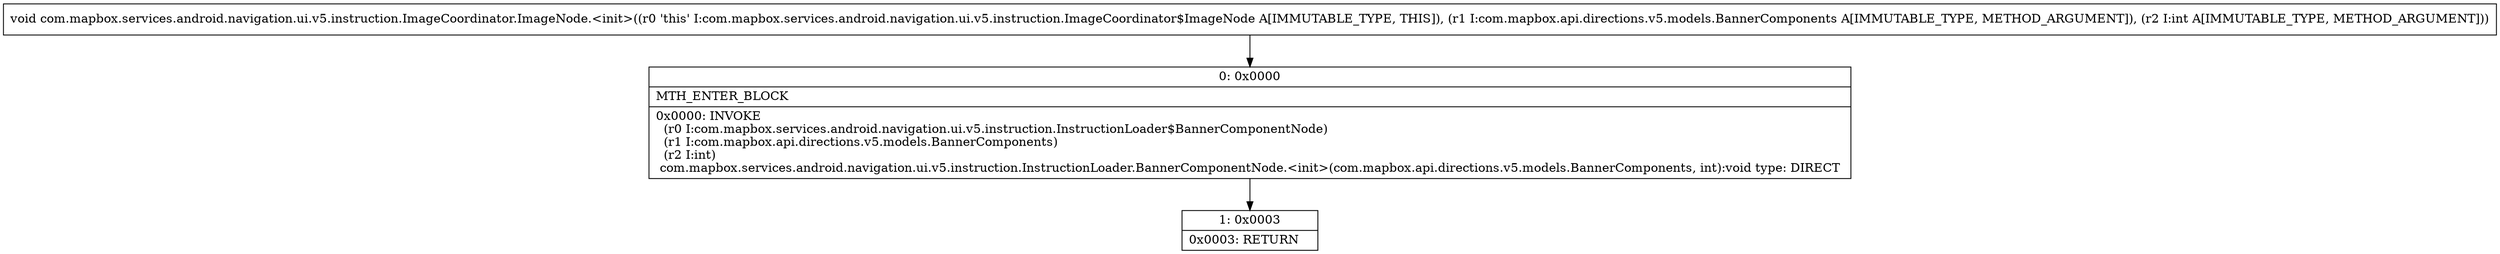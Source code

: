 digraph "CFG forcom.mapbox.services.android.navigation.ui.v5.instruction.ImageCoordinator.ImageNode.\<init\>(Lcom\/mapbox\/api\/directions\/v5\/models\/BannerComponents;I)V" {
Node_0 [shape=record,label="{0\:\ 0x0000|MTH_ENTER_BLOCK\l|0x0000: INVOKE  \l  (r0 I:com.mapbox.services.android.navigation.ui.v5.instruction.InstructionLoader$BannerComponentNode)\l  (r1 I:com.mapbox.api.directions.v5.models.BannerComponents)\l  (r2 I:int)\l com.mapbox.services.android.navigation.ui.v5.instruction.InstructionLoader.BannerComponentNode.\<init\>(com.mapbox.api.directions.v5.models.BannerComponents, int):void type: DIRECT \l}"];
Node_1 [shape=record,label="{1\:\ 0x0003|0x0003: RETURN   \l}"];
MethodNode[shape=record,label="{void com.mapbox.services.android.navigation.ui.v5.instruction.ImageCoordinator.ImageNode.\<init\>((r0 'this' I:com.mapbox.services.android.navigation.ui.v5.instruction.ImageCoordinator$ImageNode A[IMMUTABLE_TYPE, THIS]), (r1 I:com.mapbox.api.directions.v5.models.BannerComponents A[IMMUTABLE_TYPE, METHOD_ARGUMENT]), (r2 I:int A[IMMUTABLE_TYPE, METHOD_ARGUMENT])) }"];
MethodNode -> Node_0;
Node_0 -> Node_1;
}

